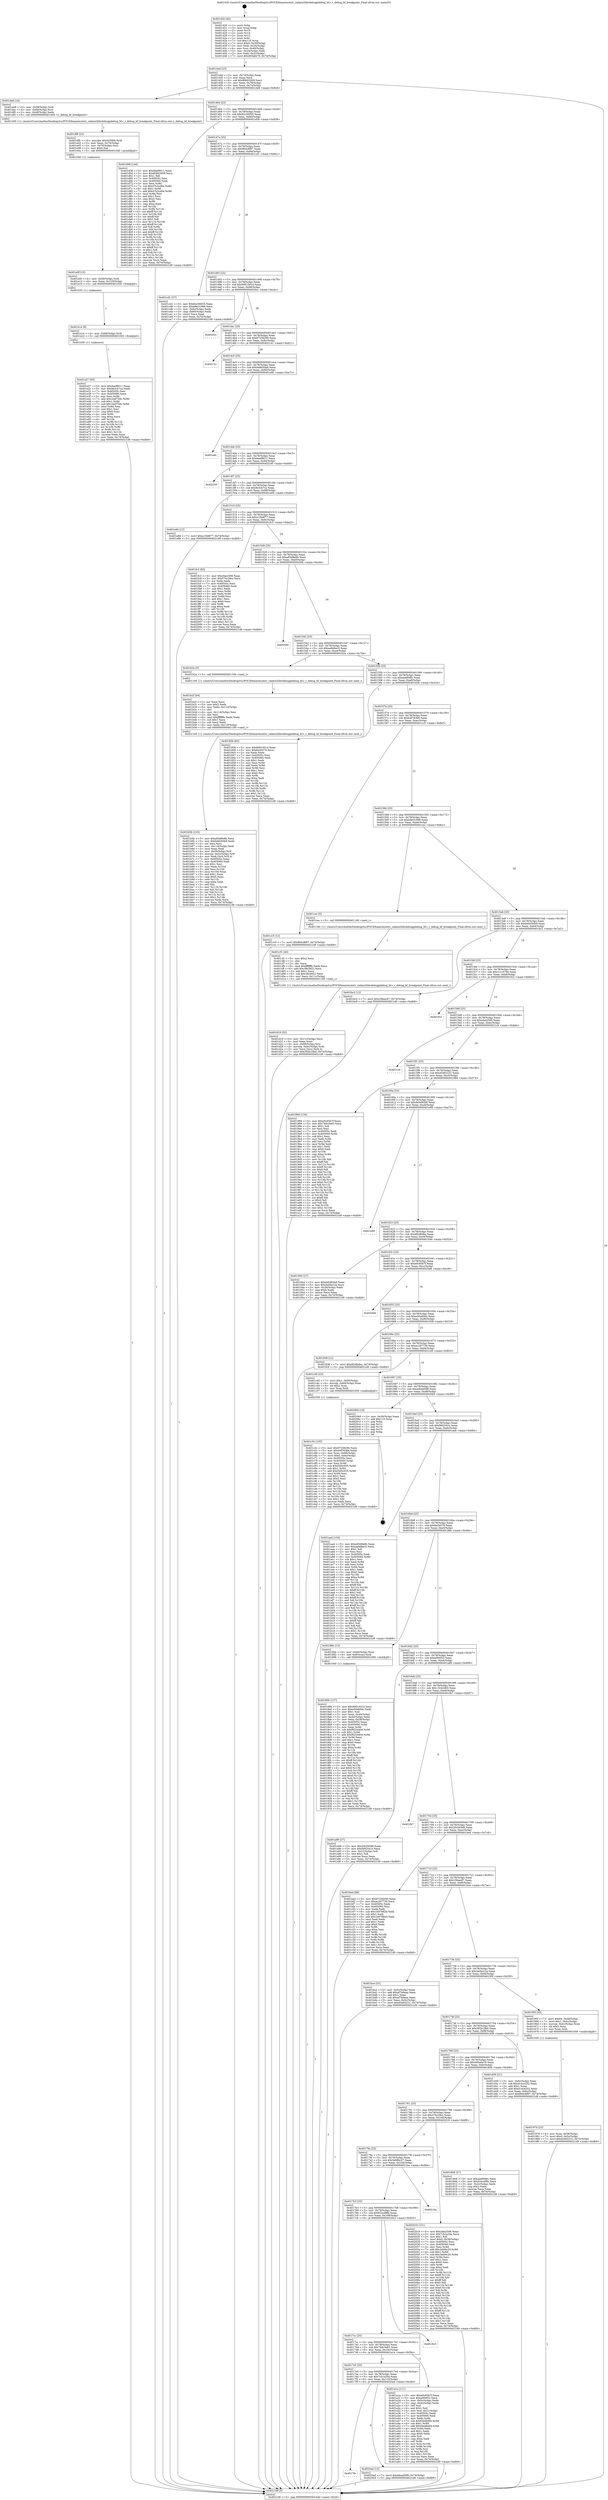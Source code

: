 digraph "0x401420" {
  label = "0x401420 (/mnt/c/Users/mathe/Desktop/tcc/POCII/binaries/extr_radare2librdebugpdebug_bf.c_r_debug_bf_breakpoint_Final-ollvm.out::main(0))"
  labelloc = "t"
  node[shape=record]

  Entry [label="",width=0.3,height=0.3,shape=circle,fillcolor=black,style=filled]
  "0x40144d" [label="{
     0x40144d [23]\l
     | [instrs]\l
     &nbsp;&nbsp;0x40144d \<+3\>: mov -0x74(%rbp),%eax\l
     &nbsp;&nbsp;0x401450 \<+2\>: mov %eax,%ecx\l
     &nbsp;&nbsp;0x401452 \<+6\>: sub $0x80602009,%ecx\l
     &nbsp;&nbsp;0x401458 \<+3\>: mov %eax,-0x78(%rbp)\l
     &nbsp;&nbsp;0x40145b \<+3\>: mov %ecx,-0x7c(%rbp)\l
     &nbsp;&nbsp;0x40145e \<+6\>: je 0000000000401de8 \<main+0x9c8\>\l
  }"]
  "0x401de8" [label="{
     0x401de8 [16]\l
     | [instrs]\l
     &nbsp;&nbsp;0x401de8 \<+4\>: mov -0x58(%rbp),%rdi\l
     &nbsp;&nbsp;0x401dec \<+4\>: mov -0x68(%rbp),%rsi\l
     &nbsp;&nbsp;0x401df0 \<+3\>: mov -0x48(%rbp),%edx\l
     &nbsp;&nbsp;0x401df3 \<+5\>: call 0000000000401400 \<r_debug_bf_breakpoint\>\l
     | [calls]\l
     &nbsp;&nbsp;0x401400 \{1\} (/mnt/c/Users/mathe/Desktop/tcc/POCII/binaries/extr_radare2librdebugpdebug_bf.c_r_debug_bf_breakpoint_Final-ollvm.out::r_debug_bf_breakpoint)\l
  }"]
  "0x401464" [label="{
     0x401464 [22]\l
     | [instrs]\l
     &nbsp;&nbsp;0x401464 \<+5\>: jmp 0000000000401469 \<main+0x49\>\l
     &nbsp;&nbsp;0x401469 \<+3\>: mov -0x78(%rbp),%eax\l
     &nbsp;&nbsp;0x40146c \<+5\>: sub $0x82c56055,%eax\l
     &nbsp;&nbsp;0x401471 \<+3\>: mov %eax,-0x80(%rbp)\l
     &nbsp;&nbsp;0x401474 \<+6\>: je 0000000000401d58 \<main+0x938\>\l
  }"]
  Exit [label="",width=0.3,height=0.3,shape=circle,fillcolor=black,style=filled,peripheries=2]
  "0x401d58" [label="{
     0x401d58 [144]\l
     | [instrs]\l
     &nbsp;&nbsp;0x401d58 \<+5\>: mov $0x9aef9011,%eax\l
     &nbsp;&nbsp;0x401d5d \<+5\>: mov $0x80602009,%ecx\l
     &nbsp;&nbsp;0x401d62 \<+2\>: mov $0x1,%dl\l
     &nbsp;&nbsp;0x401d64 \<+7\>: mov 0x40505c,%esi\l
     &nbsp;&nbsp;0x401d6b \<+7\>: mov 0x405060,%edi\l
     &nbsp;&nbsp;0x401d72 \<+3\>: mov %esi,%r8d\l
     &nbsp;&nbsp;0x401d75 \<+7\>: sub $0x47b3cd0e,%r8d\l
     &nbsp;&nbsp;0x401d7c \<+4\>: sub $0x1,%r8d\l
     &nbsp;&nbsp;0x401d80 \<+7\>: add $0x47b3cd0e,%r8d\l
     &nbsp;&nbsp;0x401d87 \<+4\>: imul %r8d,%esi\l
     &nbsp;&nbsp;0x401d8b \<+3\>: and $0x1,%esi\l
     &nbsp;&nbsp;0x401d8e \<+3\>: cmp $0x0,%esi\l
     &nbsp;&nbsp;0x401d91 \<+4\>: sete %r9b\l
     &nbsp;&nbsp;0x401d95 \<+3\>: cmp $0xa,%edi\l
     &nbsp;&nbsp;0x401d98 \<+4\>: setl %r10b\l
     &nbsp;&nbsp;0x401d9c \<+3\>: mov %r9b,%r11b\l
     &nbsp;&nbsp;0x401d9f \<+4\>: xor $0xff,%r11b\l
     &nbsp;&nbsp;0x401da3 \<+3\>: mov %r10b,%bl\l
     &nbsp;&nbsp;0x401da6 \<+3\>: xor $0xff,%bl\l
     &nbsp;&nbsp;0x401da9 \<+3\>: xor $0x1,%dl\l
     &nbsp;&nbsp;0x401dac \<+3\>: mov %r11b,%r14b\l
     &nbsp;&nbsp;0x401daf \<+4\>: and $0xff,%r14b\l
     &nbsp;&nbsp;0x401db3 \<+3\>: and %dl,%r9b\l
     &nbsp;&nbsp;0x401db6 \<+3\>: mov %bl,%r15b\l
     &nbsp;&nbsp;0x401db9 \<+4\>: and $0xff,%r15b\l
     &nbsp;&nbsp;0x401dbd \<+3\>: and %dl,%r10b\l
     &nbsp;&nbsp;0x401dc0 \<+3\>: or %r9b,%r14b\l
     &nbsp;&nbsp;0x401dc3 \<+3\>: or %r10b,%r15b\l
     &nbsp;&nbsp;0x401dc6 \<+3\>: xor %r15b,%r14b\l
     &nbsp;&nbsp;0x401dc9 \<+3\>: or %bl,%r11b\l
     &nbsp;&nbsp;0x401dcc \<+4\>: xor $0xff,%r11b\l
     &nbsp;&nbsp;0x401dd0 \<+3\>: or $0x1,%dl\l
     &nbsp;&nbsp;0x401dd3 \<+3\>: and %dl,%r11b\l
     &nbsp;&nbsp;0x401dd6 \<+3\>: or %r11b,%r14b\l
     &nbsp;&nbsp;0x401dd9 \<+4\>: test $0x1,%r14b\l
     &nbsp;&nbsp;0x401ddd \<+3\>: cmovne %ecx,%eax\l
     &nbsp;&nbsp;0x401de0 \<+3\>: mov %eax,-0x74(%rbp)\l
     &nbsp;&nbsp;0x401de3 \<+5\>: jmp 00000000004021d9 \<main+0xdb9\>\l
  }"]
  "0x40147a" [label="{
     0x40147a [25]\l
     | [instrs]\l
     &nbsp;&nbsp;0x40147a \<+5\>: jmp 000000000040147f \<main+0x5f\>\l
     &nbsp;&nbsp;0x40147f \<+3\>: mov -0x78(%rbp),%eax\l
     &nbsp;&nbsp;0x401482 \<+5\>: sub $0x864c8f97,%eax\l
     &nbsp;&nbsp;0x401487 \<+6\>: mov %eax,-0x84(%rbp)\l
     &nbsp;&nbsp;0x40148d \<+6\>: je 0000000000401cd1 \<main+0x8b1\>\l
  }"]
  "0x4017fe" [label="{
     0x4017fe\l
  }", style=dashed]
  "0x401cd1" [label="{
     0x401cd1 [27]\l
     | [instrs]\l
     &nbsp;&nbsp;0x401cd1 \<+5\>: mov $0x82c56055,%eax\l
     &nbsp;&nbsp;0x401cd6 \<+5\>: mov $0xb8e31968,%ecx\l
     &nbsp;&nbsp;0x401cdb \<+3\>: mov -0x6c(%rbp),%edx\l
     &nbsp;&nbsp;0x401cde \<+3\>: cmp -0x60(%rbp),%edx\l
     &nbsp;&nbsp;0x401ce1 \<+3\>: cmovl %ecx,%eax\l
     &nbsp;&nbsp;0x401ce4 \<+3\>: mov %eax,-0x74(%rbp)\l
     &nbsp;&nbsp;0x401ce7 \<+5\>: jmp 00000000004021d9 \<main+0xdb9\>\l
  }"]
  "0x401493" [label="{
     0x401493 [25]\l
     | [instrs]\l
     &nbsp;&nbsp;0x401493 \<+5\>: jmp 0000000000401498 \<main+0x78\>\l
     &nbsp;&nbsp;0x401498 \<+3\>: mov -0x78(%rbp),%eax\l
     &nbsp;&nbsp;0x40149b \<+5\>: sub $0x9081501d,%eax\l
     &nbsp;&nbsp;0x4014a0 \<+6\>: mov %eax,-0x88(%rbp)\l
     &nbsp;&nbsp;0x4014a6 \<+6\>: je 00000000004020cc \<main+0xcac\>\l
  }"]
  "0x4020ad" [label="{
     0x4020ad [12]\l
     | [instrs]\l
     &nbsp;&nbsp;0x4020ad \<+7\>: movl $0xedead588,-0x74(%rbp)\l
     &nbsp;&nbsp;0x4020b4 \<+5\>: jmp 00000000004021d9 \<main+0xdb9\>\l
  }"]
  "0x4020cc" [label="{
     0x4020cc\l
  }", style=dashed]
  "0x4014ac" [label="{
     0x4014ac [25]\l
     | [instrs]\l
     &nbsp;&nbsp;0x4014ac \<+5\>: jmp 00000000004014b1 \<main+0x91\>\l
     &nbsp;&nbsp;0x4014b1 \<+3\>: mov -0x78(%rbp),%eax\l
     &nbsp;&nbsp;0x4014b4 \<+5\>: sub $0x97258290,%eax\l
     &nbsp;&nbsp;0x4014b9 \<+6\>: mov %eax,-0x8c(%rbp)\l
     &nbsp;&nbsp;0x4014bf \<+6\>: je 0000000000402141 \<main+0xd21\>\l
  }"]
  "0x401e27" [label="{
     0x401e27 [93]\l
     | [instrs]\l
     &nbsp;&nbsp;0x401e27 \<+5\>: mov $0x9aef9011,%eax\l
     &nbsp;&nbsp;0x401e2c \<+5\>: mov $0x9e3cb7ce,%edx\l
     &nbsp;&nbsp;0x401e31 \<+7\>: mov 0x40505c,%esi\l
     &nbsp;&nbsp;0x401e38 \<+7\>: mov 0x405060,%ecx\l
     &nbsp;&nbsp;0x401e3f \<+3\>: mov %esi,%r8d\l
     &nbsp;&nbsp;0x401e42 \<+7\>: add $0x1baf75dc,%r8d\l
     &nbsp;&nbsp;0x401e49 \<+4\>: sub $0x1,%r8d\l
     &nbsp;&nbsp;0x401e4d \<+7\>: sub $0x1baf75dc,%r8d\l
     &nbsp;&nbsp;0x401e54 \<+4\>: imul %r8d,%esi\l
     &nbsp;&nbsp;0x401e58 \<+3\>: and $0x1,%esi\l
     &nbsp;&nbsp;0x401e5b \<+3\>: cmp $0x0,%esi\l
     &nbsp;&nbsp;0x401e5e \<+4\>: sete %r9b\l
     &nbsp;&nbsp;0x401e62 \<+3\>: cmp $0xa,%ecx\l
     &nbsp;&nbsp;0x401e65 \<+4\>: setl %r10b\l
     &nbsp;&nbsp;0x401e69 \<+3\>: mov %r9b,%r11b\l
     &nbsp;&nbsp;0x401e6c \<+3\>: and %r10b,%r11b\l
     &nbsp;&nbsp;0x401e6f \<+3\>: xor %r10b,%r9b\l
     &nbsp;&nbsp;0x401e72 \<+3\>: or %r9b,%r11b\l
     &nbsp;&nbsp;0x401e75 \<+4\>: test $0x1,%r11b\l
     &nbsp;&nbsp;0x401e79 \<+3\>: cmovne %edx,%eax\l
     &nbsp;&nbsp;0x401e7c \<+3\>: mov %eax,-0x74(%rbp)\l
     &nbsp;&nbsp;0x401e7f \<+5\>: jmp 00000000004021d9 \<main+0xdb9\>\l
  }"]
  "0x402141" [label="{
     0x402141\l
  }", style=dashed]
  "0x4014c5" [label="{
     0x4014c5 [25]\l
     | [instrs]\l
     &nbsp;&nbsp;0x4014c5 \<+5\>: jmp 00000000004014ca \<main+0xaa\>\l
     &nbsp;&nbsp;0x4014ca \<+3\>: mov -0x78(%rbp),%eax\l
     &nbsp;&nbsp;0x4014cd \<+5\>: sub $0x9a8650a8,%eax\l
     &nbsp;&nbsp;0x4014d2 \<+6\>: mov %eax,-0x90(%rbp)\l
     &nbsp;&nbsp;0x4014d8 \<+6\>: je 0000000000401e9c \<main+0xa7c\>\l
  }"]
  "0x401e1e" [label="{
     0x401e1e [9]\l
     | [instrs]\l
     &nbsp;&nbsp;0x401e1e \<+4\>: mov -0x68(%rbp),%rdi\l
     &nbsp;&nbsp;0x401e22 \<+5\>: call 0000000000401030 \<free@plt\>\l
     | [calls]\l
     &nbsp;&nbsp;0x401030 \{1\} (unknown)\l
  }"]
  "0x401e9c" [label="{
     0x401e9c\l
  }", style=dashed]
  "0x4014de" [label="{
     0x4014de [25]\l
     | [instrs]\l
     &nbsp;&nbsp;0x4014de \<+5\>: jmp 00000000004014e3 \<main+0xc3\>\l
     &nbsp;&nbsp;0x4014e3 \<+3\>: mov -0x78(%rbp),%eax\l
     &nbsp;&nbsp;0x4014e6 \<+5\>: sub $0x9aef9011,%eax\l
     &nbsp;&nbsp;0x4014eb \<+6\>: mov %eax,-0x94(%rbp)\l
     &nbsp;&nbsp;0x4014f1 \<+6\>: je 000000000040216f \<main+0xd4f\>\l
  }"]
  "0x401e0f" [label="{
     0x401e0f [15]\l
     | [instrs]\l
     &nbsp;&nbsp;0x401e0f \<+4\>: mov -0x58(%rbp),%rdi\l
     &nbsp;&nbsp;0x401e13 \<+6\>: mov %eax,-0x120(%rbp)\l
     &nbsp;&nbsp;0x401e19 \<+5\>: call 0000000000401030 \<free@plt\>\l
     | [calls]\l
     &nbsp;&nbsp;0x401030 \{1\} (unknown)\l
  }"]
  "0x40216f" [label="{
     0x40216f\l
  }", style=dashed]
  "0x4014f7" [label="{
     0x4014f7 [25]\l
     | [instrs]\l
     &nbsp;&nbsp;0x4014f7 \<+5\>: jmp 00000000004014fc \<main+0xdc\>\l
     &nbsp;&nbsp;0x4014fc \<+3\>: mov -0x78(%rbp),%eax\l
     &nbsp;&nbsp;0x4014ff \<+5\>: sub $0x9e3cb7ce,%eax\l
     &nbsp;&nbsp;0x401504 \<+6\>: mov %eax,-0x98(%rbp)\l
     &nbsp;&nbsp;0x40150a \<+6\>: je 0000000000401e84 \<main+0xa64\>\l
  }"]
  "0x401df8" [label="{
     0x401df8 [23]\l
     | [instrs]\l
     &nbsp;&nbsp;0x401df8 \<+10\>: movabs $0x4030b6,%rdi\l
     &nbsp;&nbsp;0x401e02 \<+3\>: mov %eax,-0x70(%rbp)\l
     &nbsp;&nbsp;0x401e05 \<+3\>: mov -0x70(%rbp),%esi\l
     &nbsp;&nbsp;0x401e08 \<+2\>: mov $0x0,%al\l
     &nbsp;&nbsp;0x401e0a \<+5\>: call 0000000000401040 \<printf@plt\>\l
     | [calls]\l
     &nbsp;&nbsp;0x401040 \{1\} (unknown)\l
  }"]
  "0x401e84" [label="{
     0x401e84 [12]\l
     | [instrs]\l
     &nbsp;&nbsp;0x401e84 \<+7\>: movl $0xa15b6f77,-0x74(%rbp)\l
     &nbsp;&nbsp;0x401e8b \<+5\>: jmp 00000000004021d9 \<main+0xdb9\>\l
  }"]
  "0x401510" [label="{
     0x401510 [25]\l
     | [instrs]\l
     &nbsp;&nbsp;0x401510 \<+5\>: jmp 0000000000401515 \<main+0xf5\>\l
     &nbsp;&nbsp;0x401515 \<+3\>: mov -0x78(%rbp),%eax\l
     &nbsp;&nbsp;0x401518 \<+5\>: sub $0xa15b6f77,%eax\l
     &nbsp;&nbsp;0x40151d \<+6\>: mov %eax,-0x9c(%rbp)\l
     &nbsp;&nbsp;0x401523 \<+6\>: je 0000000000401fc3 \<main+0xba3\>\l
  }"]
  "0x401d19" [label="{
     0x401d19 [32]\l
     | [instrs]\l
     &nbsp;&nbsp;0x401d19 \<+6\>: mov -0x11c(%rbp),%ecx\l
     &nbsp;&nbsp;0x401d1f \<+3\>: imul %eax,%ecx\l
     &nbsp;&nbsp;0x401d22 \<+4\>: mov -0x68(%rbp),%rsi\l
     &nbsp;&nbsp;0x401d26 \<+4\>: movslq -0x6c(%rbp),%rdi\l
     &nbsp;&nbsp;0x401d2a \<+3\>: mov %ecx,(%rsi,%rdi,4)\l
     &nbsp;&nbsp;0x401d2d \<+7\>: movl $0x392b19b0,-0x74(%rbp)\l
     &nbsp;&nbsp;0x401d34 \<+5\>: jmp 00000000004021d9 \<main+0xdb9\>\l
  }"]
  "0x401fc3" [label="{
     0x401fc3 [83]\l
     | [instrs]\l
     &nbsp;&nbsp;0x401fc3 \<+5\>: mov $0xcfae2506,%eax\l
     &nbsp;&nbsp;0x401fc8 \<+5\>: mov $0x576c28cc,%ecx\l
     &nbsp;&nbsp;0x401fcd \<+2\>: xor %edx,%edx\l
     &nbsp;&nbsp;0x401fcf \<+7\>: mov 0x40505c,%esi\l
     &nbsp;&nbsp;0x401fd6 \<+7\>: mov 0x405060,%edi\l
     &nbsp;&nbsp;0x401fdd \<+3\>: sub $0x1,%edx\l
     &nbsp;&nbsp;0x401fe0 \<+3\>: mov %esi,%r8d\l
     &nbsp;&nbsp;0x401fe3 \<+3\>: add %edx,%r8d\l
     &nbsp;&nbsp;0x401fe6 \<+4\>: imul %r8d,%esi\l
     &nbsp;&nbsp;0x401fea \<+3\>: and $0x1,%esi\l
     &nbsp;&nbsp;0x401fed \<+3\>: cmp $0x0,%esi\l
     &nbsp;&nbsp;0x401ff0 \<+4\>: sete %r9b\l
     &nbsp;&nbsp;0x401ff4 \<+3\>: cmp $0xa,%edi\l
     &nbsp;&nbsp;0x401ff7 \<+4\>: setl %r10b\l
     &nbsp;&nbsp;0x401ffb \<+3\>: mov %r9b,%r11b\l
     &nbsp;&nbsp;0x401ffe \<+3\>: and %r10b,%r11b\l
     &nbsp;&nbsp;0x402001 \<+3\>: xor %r10b,%r9b\l
     &nbsp;&nbsp;0x402004 \<+3\>: or %r9b,%r11b\l
     &nbsp;&nbsp;0x402007 \<+4\>: test $0x1,%r11b\l
     &nbsp;&nbsp;0x40200b \<+3\>: cmovne %ecx,%eax\l
     &nbsp;&nbsp;0x40200e \<+3\>: mov %eax,-0x74(%rbp)\l
     &nbsp;&nbsp;0x402011 \<+5\>: jmp 00000000004021d9 \<main+0xdb9\>\l
  }"]
  "0x401529" [label="{
     0x401529 [25]\l
     | [instrs]\l
     &nbsp;&nbsp;0x401529 \<+5\>: jmp 000000000040152e \<main+0x10e\>\l
     &nbsp;&nbsp;0x40152e \<+3\>: mov -0x78(%rbp),%eax\l
     &nbsp;&nbsp;0x401531 \<+5\>: sub $0xa93d9e8b,%eax\l
     &nbsp;&nbsp;0x401536 \<+6\>: mov %eax,-0xa0(%rbp)\l
     &nbsp;&nbsp;0x40153c \<+6\>: je 00000000004020f4 \<main+0xcd4\>\l
  }"]
  "0x401cf1" [label="{
     0x401cf1 [40]\l
     | [instrs]\l
     &nbsp;&nbsp;0x401cf1 \<+5\>: mov $0x2,%ecx\l
     &nbsp;&nbsp;0x401cf6 \<+1\>: cltd\l
     &nbsp;&nbsp;0x401cf7 \<+2\>: idiv %ecx\l
     &nbsp;&nbsp;0x401cf9 \<+6\>: imul $0xfffffffe,%edx,%ecx\l
     &nbsp;&nbsp;0x401cff \<+6\>: add $0x38e3922,%ecx\l
     &nbsp;&nbsp;0x401d05 \<+3\>: add $0x1,%ecx\l
     &nbsp;&nbsp;0x401d08 \<+6\>: sub $0x38e3922,%ecx\l
     &nbsp;&nbsp;0x401d0e \<+6\>: mov %ecx,-0x11c(%rbp)\l
     &nbsp;&nbsp;0x401d14 \<+5\>: call 0000000000401160 \<next_i\>\l
     | [calls]\l
     &nbsp;&nbsp;0x401160 \{1\} (/mnt/c/Users/mathe/Desktop/tcc/POCII/binaries/extr_radare2librdebugpdebug_bf.c_r_debug_bf_breakpoint_Final-ollvm.out::next_i)\l
  }"]
  "0x4020f4" [label="{
     0x4020f4\l
  }", style=dashed]
  "0x401542" [label="{
     0x401542 [25]\l
     | [instrs]\l
     &nbsp;&nbsp;0x401542 \<+5\>: jmp 0000000000401547 \<main+0x127\>\l
     &nbsp;&nbsp;0x401547 \<+3\>: mov -0x78(%rbp),%eax\l
     &nbsp;&nbsp;0x40154a \<+5\>: sub $0xae8d6ec5,%eax\l
     &nbsp;&nbsp;0x40154f \<+6\>: mov %eax,-0xa4(%rbp)\l
     &nbsp;&nbsp;0x401555 \<+6\>: je 0000000000401b2a \<main+0x70a\>\l
  }"]
  "0x401c5c" [label="{
     0x401c5c [105]\l
     | [instrs]\l
     &nbsp;&nbsp;0x401c5c \<+5\>: mov $0x97258290,%ecx\l
     &nbsp;&nbsp;0x401c61 \<+5\>: mov $0xb4f76366,%edx\l
     &nbsp;&nbsp;0x401c66 \<+4\>: mov %rax,-0x68(%rbp)\l
     &nbsp;&nbsp;0x401c6a \<+7\>: movl $0x0,-0x6c(%rbp)\l
     &nbsp;&nbsp;0x401c71 \<+7\>: mov 0x40505c,%esi\l
     &nbsp;&nbsp;0x401c78 \<+8\>: mov 0x405060,%r8d\l
     &nbsp;&nbsp;0x401c80 \<+3\>: mov %esi,%r9d\l
     &nbsp;&nbsp;0x401c83 \<+7\>: sub $0xf3d5c035,%r9d\l
     &nbsp;&nbsp;0x401c8a \<+4\>: sub $0x1,%r9d\l
     &nbsp;&nbsp;0x401c8e \<+7\>: add $0xf3d5c035,%r9d\l
     &nbsp;&nbsp;0x401c95 \<+4\>: imul %r9d,%esi\l
     &nbsp;&nbsp;0x401c99 \<+3\>: and $0x1,%esi\l
     &nbsp;&nbsp;0x401c9c \<+3\>: cmp $0x0,%esi\l
     &nbsp;&nbsp;0x401c9f \<+4\>: sete %r10b\l
     &nbsp;&nbsp;0x401ca3 \<+4\>: cmp $0xa,%r8d\l
     &nbsp;&nbsp;0x401ca7 \<+4\>: setl %r11b\l
     &nbsp;&nbsp;0x401cab \<+3\>: mov %r10b,%bl\l
     &nbsp;&nbsp;0x401cae \<+3\>: and %r11b,%bl\l
     &nbsp;&nbsp;0x401cb1 \<+3\>: xor %r11b,%r10b\l
     &nbsp;&nbsp;0x401cb4 \<+3\>: or %r10b,%bl\l
     &nbsp;&nbsp;0x401cb7 \<+3\>: test $0x1,%bl\l
     &nbsp;&nbsp;0x401cba \<+3\>: cmovne %edx,%ecx\l
     &nbsp;&nbsp;0x401cbd \<+3\>: mov %ecx,-0x74(%rbp)\l
     &nbsp;&nbsp;0x401cc0 \<+5\>: jmp 00000000004021d9 \<main+0xdb9\>\l
  }"]
  "0x401b2a" [label="{
     0x401b2a [5]\l
     | [instrs]\l
     &nbsp;&nbsp;0x401b2a \<+5\>: call 0000000000401160 \<next_i\>\l
     | [calls]\l
     &nbsp;&nbsp;0x401160 \{1\} (/mnt/c/Users/mathe/Desktop/tcc/POCII/binaries/extr_radare2librdebugpdebug_bf.c_r_debug_bf_breakpoint_Final-ollvm.out::next_i)\l
  }"]
  "0x40155b" [label="{
     0x40155b [25]\l
     | [instrs]\l
     &nbsp;&nbsp;0x40155b \<+5\>: jmp 0000000000401560 \<main+0x140\>\l
     &nbsp;&nbsp;0x401560 \<+3\>: mov -0x78(%rbp),%eax\l
     &nbsp;&nbsp;0x401563 \<+5\>: sub $0xaeef0d6c,%eax\l
     &nbsp;&nbsp;0x401568 \<+6\>: mov %eax,-0xa8(%rbp)\l
     &nbsp;&nbsp;0x40156e \<+6\>: je 000000000040183b \<main+0x41b\>\l
  }"]
  "0x401b5b" [label="{
     0x401b5b [103]\l
     | [instrs]\l
     &nbsp;&nbsp;0x401b5b \<+5\>: mov $0xa93d9e8b,%ecx\l
     &nbsp;&nbsp;0x401b60 \<+5\>: mov $0xbdd294b9,%edx\l
     &nbsp;&nbsp;0x401b65 \<+2\>: xor %esi,%esi\l
     &nbsp;&nbsp;0x401b67 \<+6\>: mov -0x118(%rbp),%edi\l
     &nbsp;&nbsp;0x401b6d \<+3\>: imul %eax,%edi\l
     &nbsp;&nbsp;0x401b70 \<+4\>: mov -0x58(%rbp),%r8\l
     &nbsp;&nbsp;0x401b74 \<+4\>: movslq -0x5c(%rbp),%r9\l
     &nbsp;&nbsp;0x401b78 \<+4\>: mov %edi,(%r8,%r9,4)\l
     &nbsp;&nbsp;0x401b7c \<+7\>: mov 0x40505c,%eax\l
     &nbsp;&nbsp;0x401b83 \<+7\>: mov 0x405060,%edi\l
     &nbsp;&nbsp;0x401b8a \<+3\>: sub $0x1,%esi\l
     &nbsp;&nbsp;0x401b8d \<+3\>: mov %eax,%r10d\l
     &nbsp;&nbsp;0x401b90 \<+3\>: add %esi,%r10d\l
     &nbsp;&nbsp;0x401b93 \<+4\>: imul %r10d,%eax\l
     &nbsp;&nbsp;0x401b97 \<+3\>: and $0x1,%eax\l
     &nbsp;&nbsp;0x401b9a \<+3\>: cmp $0x0,%eax\l
     &nbsp;&nbsp;0x401b9d \<+4\>: sete %r11b\l
     &nbsp;&nbsp;0x401ba1 \<+3\>: cmp $0xa,%edi\l
     &nbsp;&nbsp;0x401ba4 \<+3\>: setl %bl\l
     &nbsp;&nbsp;0x401ba7 \<+3\>: mov %r11b,%r14b\l
     &nbsp;&nbsp;0x401baa \<+3\>: and %bl,%r14b\l
     &nbsp;&nbsp;0x401bad \<+3\>: xor %bl,%r11b\l
     &nbsp;&nbsp;0x401bb0 \<+3\>: or %r11b,%r14b\l
     &nbsp;&nbsp;0x401bb3 \<+4\>: test $0x1,%r14b\l
     &nbsp;&nbsp;0x401bb7 \<+3\>: cmovne %edx,%ecx\l
     &nbsp;&nbsp;0x401bba \<+3\>: mov %ecx,-0x74(%rbp)\l
     &nbsp;&nbsp;0x401bbd \<+5\>: jmp 00000000004021d9 \<main+0xdb9\>\l
  }"]
  "0x40183b" [label="{
     0x40183b [83]\l
     | [instrs]\l
     &nbsp;&nbsp;0x40183b \<+5\>: mov $0x9081501d,%eax\l
     &nbsp;&nbsp;0x401840 \<+5\>: mov $0x6a2b579,%ecx\l
     &nbsp;&nbsp;0x401845 \<+2\>: xor %edx,%edx\l
     &nbsp;&nbsp;0x401847 \<+7\>: mov 0x40505c,%esi\l
     &nbsp;&nbsp;0x40184e \<+7\>: mov 0x405060,%edi\l
     &nbsp;&nbsp;0x401855 \<+3\>: sub $0x1,%edx\l
     &nbsp;&nbsp;0x401858 \<+3\>: mov %esi,%r8d\l
     &nbsp;&nbsp;0x40185b \<+3\>: add %edx,%r8d\l
     &nbsp;&nbsp;0x40185e \<+4\>: imul %r8d,%esi\l
     &nbsp;&nbsp;0x401862 \<+3\>: and $0x1,%esi\l
     &nbsp;&nbsp;0x401865 \<+3\>: cmp $0x0,%esi\l
     &nbsp;&nbsp;0x401868 \<+4\>: sete %r9b\l
     &nbsp;&nbsp;0x40186c \<+3\>: cmp $0xa,%edi\l
     &nbsp;&nbsp;0x40186f \<+4\>: setl %r10b\l
     &nbsp;&nbsp;0x401873 \<+3\>: mov %r9b,%r11b\l
     &nbsp;&nbsp;0x401876 \<+3\>: and %r10b,%r11b\l
     &nbsp;&nbsp;0x401879 \<+3\>: xor %r10b,%r9b\l
     &nbsp;&nbsp;0x40187c \<+3\>: or %r9b,%r11b\l
     &nbsp;&nbsp;0x40187f \<+4\>: test $0x1,%r11b\l
     &nbsp;&nbsp;0x401883 \<+3\>: cmovne %ecx,%eax\l
     &nbsp;&nbsp;0x401886 \<+3\>: mov %eax,-0x74(%rbp)\l
     &nbsp;&nbsp;0x401889 \<+5\>: jmp 00000000004021d9 \<main+0xdb9\>\l
  }"]
  "0x401574" [label="{
     0x401574 [25]\l
     | [instrs]\l
     &nbsp;&nbsp;0x401574 \<+5\>: jmp 0000000000401579 \<main+0x159\>\l
     &nbsp;&nbsp;0x401579 \<+3\>: mov -0x78(%rbp),%eax\l
     &nbsp;&nbsp;0x40157c \<+5\>: sub $0xb4f76366,%eax\l
     &nbsp;&nbsp;0x401581 \<+6\>: mov %eax,-0xac(%rbp)\l
     &nbsp;&nbsp;0x401587 \<+6\>: je 0000000000401cc5 \<main+0x8a5\>\l
  }"]
  "0x401b2f" [label="{
     0x401b2f [44]\l
     | [instrs]\l
     &nbsp;&nbsp;0x401b2f \<+2\>: xor %ecx,%ecx\l
     &nbsp;&nbsp;0x401b31 \<+5\>: mov $0x2,%edx\l
     &nbsp;&nbsp;0x401b36 \<+6\>: mov %edx,-0x114(%rbp)\l
     &nbsp;&nbsp;0x401b3c \<+1\>: cltd\l
     &nbsp;&nbsp;0x401b3d \<+6\>: mov -0x114(%rbp),%esi\l
     &nbsp;&nbsp;0x401b43 \<+2\>: idiv %esi\l
     &nbsp;&nbsp;0x401b45 \<+6\>: imul $0xfffffffe,%edx,%edx\l
     &nbsp;&nbsp;0x401b4b \<+3\>: sub $0x1,%ecx\l
     &nbsp;&nbsp;0x401b4e \<+2\>: sub %ecx,%edx\l
     &nbsp;&nbsp;0x401b50 \<+6\>: mov %edx,-0x118(%rbp)\l
     &nbsp;&nbsp;0x401b56 \<+5\>: call 0000000000401160 \<next_i\>\l
     | [calls]\l
     &nbsp;&nbsp;0x401160 \{1\} (/mnt/c/Users/mathe/Desktop/tcc/POCII/binaries/extr_radare2librdebugpdebug_bf.c_r_debug_bf_breakpoint_Final-ollvm.out::next_i)\l
  }"]
  "0x401cc5" [label="{
     0x401cc5 [12]\l
     | [instrs]\l
     &nbsp;&nbsp;0x401cc5 \<+7\>: movl $0x864c8f97,-0x74(%rbp)\l
     &nbsp;&nbsp;0x401ccc \<+5\>: jmp 00000000004021d9 \<main+0xdb9\>\l
  }"]
  "0x40158d" [label="{
     0x40158d [25]\l
     | [instrs]\l
     &nbsp;&nbsp;0x40158d \<+5\>: jmp 0000000000401592 \<main+0x172\>\l
     &nbsp;&nbsp;0x401592 \<+3\>: mov -0x78(%rbp),%eax\l
     &nbsp;&nbsp;0x401595 \<+5\>: sub $0xb8e31968,%eax\l
     &nbsp;&nbsp;0x40159a \<+6\>: mov %eax,-0xb0(%rbp)\l
     &nbsp;&nbsp;0x4015a0 \<+6\>: je 0000000000401cec \<main+0x8cc\>\l
  }"]
  "0x4017e5" [label="{
     0x4017e5 [25]\l
     | [instrs]\l
     &nbsp;&nbsp;0x4017e5 \<+5\>: jmp 00000000004017ea \<main+0x3ca\>\l
     &nbsp;&nbsp;0x4017ea \<+3\>: mov -0x78(%rbp),%eax\l
     &nbsp;&nbsp;0x4017ed \<+5\>: sub $0x7cb1a20a,%eax\l
     &nbsp;&nbsp;0x4017f2 \<+6\>: mov %eax,-0x110(%rbp)\l
     &nbsp;&nbsp;0x4017f8 \<+6\>: je 00000000004020ad \<main+0xc8d\>\l
  }"]
  "0x401cec" [label="{
     0x401cec [5]\l
     | [instrs]\l
     &nbsp;&nbsp;0x401cec \<+5\>: call 0000000000401160 \<next_i\>\l
     | [calls]\l
     &nbsp;&nbsp;0x401160 \{1\} (/mnt/c/Users/mathe/Desktop/tcc/POCII/binaries/extr_radare2librdebugpdebug_bf.c_r_debug_bf_breakpoint_Final-ollvm.out::next_i)\l
  }"]
  "0x4015a6" [label="{
     0x4015a6 [25]\l
     | [instrs]\l
     &nbsp;&nbsp;0x4015a6 \<+5\>: jmp 00000000004015ab \<main+0x18b\>\l
     &nbsp;&nbsp;0x4015ab \<+3\>: mov -0x78(%rbp),%eax\l
     &nbsp;&nbsp;0x4015ae \<+5\>: sub $0xbdd294b9,%eax\l
     &nbsp;&nbsp;0x4015b3 \<+6\>: mov %eax,-0xb4(%rbp)\l
     &nbsp;&nbsp;0x4015b9 \<+6\>: je 0000000000401bc2 \<main+0x7a2\>\l
  }"]
  "0x401a1a" [label="{
     0x401a1a [111]\l
     | [instrs]\l
     &nbsp;&nbsp;0x401a1a \<+5\>: mov $0xe0c85b7f,%eax\l
     &nbsp;&nbsp;0x401a1f \<+5\>: mov $0xe094f32,%ecx\l
     &nbsp;&nbsp;0x401a24 \<+3\>: mov -0x5c(%rbp),%edx\l
     &nbsp;&nbsp;0x401a27 \<+3\>: cmp -0x4c(%rbp),%edx\l
     &nbsp;&nbsp;0x401a2a \<+4\>: setl %sil\l
     &nbsp;&nbsp;0x401a2e \<+4\>: and $0x1,%sil\l
     &nbsp;&nbsp;0x401a32 \<+4\>: mov %sil,-0x21(%rbp)\l
     &nbsp;&nbsp;0x401a36 \<+7\>: mov 0x40505c,%edx\l
     &nbsp;&nbsp;0x401a3d \<+7\>: mov 0x405060,%edi\l
     &nbsp;&nbsp;0x401a44 \<+3\>: mov %edx,%r8d\l
     &nbsp;&nbsp;0x401a47 \<+7\>: sub $0x64edbdf4,%r8d\l
     &nbsp;&nbsp;0x401a4e \<+4\>: sub $0x1,%r8d\l
     &nbsp;&nbsp;0x401a52 \<+7\>: add $0x64edbdf4,%r8d\l
     &nbsp;&nbsp;0x401a59 \<+4\>: imul %r8d,%edx\l
     &nbsp;&nbsp;0x401a5d \<+3\>: and $0x1,%edx\l
     &nbsp;&nbsp;0x401a60 \<+3\>: cmp $0x0,%edx\l
     &nbsp;&nbsp;0x401a63 \<+4\>: sete %sil\l
     &nbsp;&nbsp;0x401a67 \<+3\>: cmp $0xa,%edi\l
     &nbsp;&nbsp;0x401a6a \<+4\>: setl %r9b\l
     &nbsp;&nbsp;0x401a6e \<+3\>: mov %sil,%r10b\l
     &nbsp;&nbsp;0x401a71 \<+3\>: and %r9b,%r10b\l
     &nbsp;&nbsp;0x401a74 \<+3\>: xor %r9b,%sil\l
     &nbsp;&nbsp;0x401a77 \<+3\>: or %sil,%r10b\l
     &nbsp;&nbsp;0x401a7a \<+4\>: test $0x1,%r10b\l
     &nbsp;&nbsp;0x401a7e \<+3\>: cmovne %ecx,%eax\l
     &nbsp;&nbsp;0x401a81 \<+3\>: mov %eax,-0x74(%rbp)\l
     &nbsp;&nbsp;0x401a84 \<+5\>: jmp 00000000004021d9 \<main+0xdb9\>\l
  }"]
  "0x401bc2" [label="{
     0x401bc2 [12]\l
     | [instrs]\l
     &nbsp;&nbsp;0x401bc2 \<+7\>: movl $0x25feac87,-0x74(%rbp)\l
     &nbsp;&nbsp;0x401bc9 \<+5\>: jmp 00000000004021d9 \<main+0xdb9\>\l
  }"]
  "0x4015bf" [label="{
     0x4015bf [25]\l
     | [instrs]\l
     &nbsp;&nbsp;0x4015bf \<+5\>: jmp 00000000004015c4 \<main+0x1a4\>\l
     &nbsp;&nbsp;0x4015c4 \<+3\>: mov -0x78(%rbp),%eax\l
     &nbsp;&nbsp;0x4015c7 \<+5\>: sub $0xc11c5794,%eax\l
     &nbsp;&nbsp;0x4015cc \<+6\>: mov %eax,-0xb8(%rbp)\l
     &nbsp;&nbsp;0x4015d2 \<+6\>: je 0000000000401f22 \<main+0xb02\>\l
  }"]
  "0x4017cc" [label="{
     0x4017cc [25]\l
     | [instrs]\l
     &nbsp;&nbsp;0x4017cc \<+5\>: jmp 00000000004017d1 \<main+0x3b1\>\l
     &nbsp;&nbsp;0x4017d1 \<+3\>: mov -0x78(%rbp),%eax\l
     &nbsp;&nbsp;0x4017d4 \<+5\>: sub $0x78dc3a63,%eax\l
     &nbsp;&nbsp;0x4017d9 \<+6\>: mov %eax,-0x10c(%rbp)\l
     &nbsp;&nbsp;0x4017df \<+6\>: je 0000000000401a1a \<main+0x5fa\>\l
  }"]
  "0x401f22" [label="{
     0x401f22\l
  }", style=dashed]
  "0x4015d8" [label="{
     0x4015d8 [25]\l
     | [instrs]\l
     &nbsp;&nbsp;0x4015d8 \<+5\>: jmp 00000000004015dd \<main+0x1bd\>\l
     &nbsp;&nbsp;0x4015dd \<+3\>: mov -0x78(%rbp),%eax\l
     &nbsp;&nbsp;0x4015e0 \<+5\>: sub $0xcfae2506,%eax\l
     &nbsp;&nbsp;0x4015e5 \<+6\>: mov %eax,-0xbc(%rbp)\l
     &nbsp;&nbsp;0x4015eb \<+6\>: je 00000000004021cb \<main+0xdab\>\l
  }"]
  "0x401823" [label="{
     0x401823\l
  }", style=dashed]
  "0x4021cb" [label="{
     0x4021cb\l
  }", style=dashed]
  "0x4015f1" [label="{
     0x4015f1 [25]\l
     | [instrs]\l
     &nbsp;&nbsp;0x4015f1 \<+5\>: jmp 00000000004015f6 \<main+0x1d6\>\l
     &nbsp;&nbsp;0x4015f6 \<+3\>: mov -0x78(%rbp),%eax\l
     &nbsp;&nbsp;0x4015f9 \<+5\>: sub $0xd3d02231,%eax\l
     &nbsp;&nbsp;0x4015fe \<+6\>: mov %eax,-0xc0(%rbp)\l
     &nbsp;&nbsp;0x401604 \<+6\>: je 0000000000401994 \<main+0x574\>\l
  }"]
  "0x4017b3" [label="{
     0x4017b3 [25]\l
     | [instrs]\l
     &nbsp;&nbsp;0x4017b3 \<+5\>: jmp 00000000004017b8 \<main+0x398\>\l
     &nbsp;&nbsp;0x4017b8 \<+3\>: mov -0x78(%rbp),%eax\l
     &nbsp;&nbsp;0x4017bb \<+5\>: sub $0x62ecdf8b,%eax\l
     &nbsp;&nbsp;0x4017c0 \<+6\>: mov %eax,-0x108(%rbp)\l
     &nbsp;&nbsp;0x4017c6 \<+6\>: je 0000000000401823 \<main+0x403\>\l
  }"]
  "0x401994" [label="{
     0x401994 [134]\l
     | [instrs]\l
     &nbsp;&nbsp;0x401994 \<+5\>: mov $0xe0c85b7f,%eax\l
     &nbsp;&nbsp;0x401999 \<+5\>: mov $0x78dc3a63,%ecx\l
     &nbsp;&nbsp;0x40199e \<+2\>: mov $0x1,%dl\l
     &nbsp;&nbsp;0x4019a0 \<+2\>: xor %esi,%esi\l
     &nbsp;&nbsp;0x4019a2 \<+7\>: mov 0x40505c,%edi\l
     &nbsp;&nbsp;0x4019a9 \<+8\>: mov 0x405060,%r8d\l
     &nbsp;&nbsp;0x4019b1 \<+3\>: sub $0x1,%esi\l
     &nbsp;&nbsp;0x4019b4 \<+3\>: mov %edi,%r9d\l
     &nbsp;&nbsp;0x4019b7 \<+3\>: add %esi,%r9d\l
     &nbsp;&nbsp;0x4019ba \<+4\>: imul %r9d,%edi\l
     &nbsp;&nbsp;0x4019be \<+3\>: and $0x1,%edi\l
     &nbsp;&nbsp;0x4019c1 \<+3\>: cmp $0x0,%edi\l
     &nbsp;&nbsp;0x4019c4 \<+4\>: sete %r10b\l
     &nbsp;&nbsp;0x4019c8 \<+4\>: cmp $0xa,%r8d\l
     &nbsp;&nbsp;0x4019cc \<+4\>: setl %r11b\l
     &nbsp;&nbsp;0x4019d0 \<+3\>: mov %r10b,%bl\l
     &nbsp;&nbsp;0x4019d3 \<+3\>: xor $0xff,%bl\l
     &nbsp;&nbsp;0x4019d6 \<+3\>: mov %r11b,%r14b\l
     &nbsp;&nbsp;0x4019d9 \<+4\>: xor $0xff,%r14b\l
     &nbsp;&nbsp;0x4019dd \<+3\>: xor $0x0,%dl\l
     &nbsp;&nbsp;0x4019e0 \<+3\>: mov %bl,%r15b\l
     &nbsp;&nbsp;0x4019e3 \<+4\>: and $0x0,%r15b\l
     &nbsp;&nbsp;0x4019e7 \<+3\>: and %dl,%r10b\l
     &nbsp;&nbsp;0x4019ea \<+3\>: mov %r14b,%r12b\l
     &nbsp;&nbsp;0x4019ed \<+4\>: and $0x0,%r12b\l
     &nbsp;&nbsp;0x4019f1 \<+3\>: and %dl,%r11b\l
     &nbsp;&nbsp;0x4019f4 \<+3\>: or %r10b,%r15b\l
     &nbsp;&nbsp;0x4019f7 \<+3\>: or %r11b,%r12b\l
     &nbsp;&nbsp;0x4019fa \<+3\>: xor %r12b,%r15b\l
     &nbsp;&nbsp;0x4019fd \<+3\>: or %r14b,%bl\l
     &nbsp;&nbsp;0x401a00 \<+3\>: xor $0xff,%bl\l
     &nbsp;&nbsp;0x401a03 \<+3\>: or $0x0,%dl\l
     &nbsp;&nbsp;0x401a06 \<+2\>: and %dl,%bl\l
     &nbsp;&nbsp;0x401a08 \<+3\>: or %bl,%r15b\l
     &nbsp;&nbsp;0x401a0b \<+4\>: test $0x1,%r15b\l
     &nbsp;&nbsp;0x401a0f \<+3\>: cmovne %ecx,%eax\l
     &nbsp;&nbsp;0x401a12 \<+3\>: mov %eax,-0x74(%rbp)\l
     &nbsp;&nbsp;0x401a15 \<+5\>: jmp 00000000004021d9 \<main+0xdb9\>\l
  }"]
  "0x40160a" [label="{
     0x40160a [25]\l
     | [instrs]\l
     &nbsp;&nbsp;0x40160a \<+5\>: jmp 000000000040160f \<main+0x1ef\>\l
     &nbsp;&nbsp;0x40160f \<+3\>: mov -0x78(%rbp),%eax\l
     &nbsp;&nbsp;0x401612 \<+5\>: sub $0xde5d92b6,%eax\l
     &nbsp;&nbsp;0x401617 \<+6\>: mov %eax,-0xc4(%rbp)\l
     &nbsp;&nbsp;0x40161d \<+6\>: je 0000000000401e90 \<main+0xa70\>\l
  }"]
  "0x4021ba" [label="{
     0x4021ba\l
  }", style=dashed]
  "0x401e90" [label="{
     0x401e90\l
  }", style=dashed]
  "0x401623" [label="{
     0x401623 [25]\l
     | [instrs]\l
     &nbsp;&nbsp;0x401623 \<+5\>: jmp 0000000000401628 \<main+0x208\>\l
     &nbsp;&nbsp;0x401628 \<+3\>: mov -0x78(%rbp),%eax\l
     &nbsp;&nbsp;0x40162b \<+5\>: sub $0xdf2d6dba,%eax\l
     &nbsp;&nbsp;0x401630 \<+6\>: mov %eax,-0xc8(%rbp)\l
     &nbsp;&nbsp;0x401636 \<+6\>: je 0000000000401944 \<main+0x524\>\l
  }"]
  "0x40179a" [label="{
     0x40179a [25]\l
     | [instrs]\l
     &nbsp;&nbsp;0x40179a \<+5\>: jmp 000000000040179f \<main+0x37f\>\l
     &nbsp;&nbsp;0x40179f \<+3\>: mov -0x78(%rbp),%eax\l
     &nbsp;&nbsp;0x4017a2 \<+5\>: sub $0x5e98bc27,%eax\l
     &nbsp;&nbsp;0x4017a7 \<+6\>: mov %eax,-0x104(%rbp)\l
     &nbsp;&nbsp;0x4017ad \<+6\>: je 00000000004021ba \<main+0xd9a\>\l
  }"]
  "0x401944" [label="{
     0x401944 [27]\l
     | [instrs]\l
     &nbsp;&nbsp;0x401944 \<+5\>: mov $0xde5d92b6,%eax\l
     &nbsp;&nbsp;0x401949 \<+5\>: mov $0x2ed4a12a,%ecx\l
     &nbsp;&nbsp;0x40194e \<+3\>: mov -0x28(%rbp),%edx\l
     &nbsp;&nbsp;0x401951 \<+3\>: cmp $0x0,%edx\l
     &nbsp;&nbsp;0x401954 \<+3\>: cmove %ecx,%eax\l
     &nbsp;&nbsp;0x401957 \<+3\>: mov %eax,-0x74(%rbp)\l
     &nbsp;&nbsp;0x40195a \<+5\>: jmp 00000000004021d9 \<main+0xdb9\>\l
  }"]
  "0x40163c" [label="{
     0x40163c [25]\l
     | [instrs]\l
     &nbsp;&nbsp;0x40163c \<+5\>: jmp 0000000000401641 \<main+0x221\>\l
     &nbsp;&nbsp;0x401641 \<+3\>: mov -0x78(%rbp),%eax\l
     &nbsp;&nbsp;0x401644 \<+5\>: sub $0xe0c85b7f,%eax\l
     &nbsp;&nbsp;0x401649 \<+6\>: mov %eax,-0xcc(%rbp)\l
     &nbsp;&nbsp;0x40164f \<+6\>: je 00000000004020e8 \<main+0xcc8\>\l
  }"]
  "0x402016" [label="{
     0x402016 [151]\l
     | [instrs]\l
     &nbsp;&nbsp;0x402016 \<+5\>: mov $0xcfae2506,%eax\l
     &nbsp;&nbsp;0x40201b \<+5\>: mov $0x7cb1a20a,%ecx\l
     &nbsp;&nbsp;0x402020 \<+2\>: mov $0x1,%dl\l
     &nbsp;&nbsp;0x402022 \<+7\>: movl $0x0,-0x30(%rbp)\l
     &nbsp;&nbsp;0x402029 \<+7\>: mov 0x40505c,%esi\l
     &nbsp;&nbsp;0x402030 \<+7\>: mov 0x405060,%edi\l
     &nbsp;&nbsp;0x402037 \<+3\>: mov %esi,%r8d\l
     &nbsp;&nbsp;0x40203a \<+7\>: add $0x3ebf4c20,%r8d\l
     &nbsp;&nbsp;0x402041 \<+4\>: sub $0x1,%r8d\l
     &nbsp;&nbsp;0x402045 \<+7\>: sub $0x3ebf4c20,%r8d\l
     &nbsp;&nbsp;0x40204c \<+4\>: imul %r8d,%esi\l
     &nbsp;&nbsp;0x402050 \<+3\>: and $0x1,%esi\l
     &nbsp;&nbsp;0x402053 \<+3\>: cmp $0x0,%esi\l
     &nbsp;&nbsp;0x402056 \<+4\>: sete %r9b\l
     &nbsp;&nbsp;0x40205a \<+3\>: cmp $0xa,%edi\l
     &nbsp;&nbsp;0x40205d \<+4\>: setl %r10b\l
     &nbsp;&nbsp;0x402061 \<+3\>: mov %r9b,%r11b\l
     &nbsp;&nbsp;0x402064 \<+4\>: xor $0xff,%r11b\l
     &nbsp;&nbsp;0x402068 \<+3\>: mov %r10b,%bl\l
     &nbsp;&nbsp;0x40206b \<+3\>: xor $0xff,%bl\l
     &nbsp;&nbsp;0x40206e \<+3\>: xor $0x0,%dl\l
     &nbsp;&nbsp;0x402071 \<+3\>: mov %r11b,%r14b\l
     &nbsp;&nbsp;0x402074 \<+4\>: and $0x0,%r14b\l
     &nbsp;&nbsp;0x402078 \<+3\>: and %dl,%r9b\l
     &nbsp;&nbsp;0x40207b \<+3\>: mov %bl,%r15b\l
     &nbsp;&nbsp;0x40207e \<+4\>: and $0x0,%r15b\l
     &nbsp;&nbsp;0x402082 \<+3\>: and %dl,%r10b\l
     &nbsp;&nbsp;0x402085 \<+3\>: or %r9b,%r14b\l
     &nbsp;&nbsp;0x402088 \<+3\>: or %r10b,%r15b\l
     &nbsp;&nbsp;0x40208b \<+3\>: xor %r15b,%r14b\l
     &nbsp;&nbsp;0x40208e \<+3\>: or %bl,%r11b\l
     &nbsp;&nbsp;0x402091 \<+4\>: xor $0xff,%r11b\l
     &nbsp;&nbsp;0x402095 \<+3\>: or $0x0,%dl\l
     &nbsp;&nbsp;0x402098 \<+3\>: and %dl,%r11b\l
     &nbsp;&nbsp;0x40209b \<+3\>: or %r11b,%r14b\l
     &nbsp;&nbsp;0x40209e \<+4\>: test $0x1,%r14b\l
     &nbsp;&nbsp;0x4020a2 \<+3\>: cmovne %ecx,%eax\l
     &nbsp;&nbsp;0x4020a5 \<+3\>: mov %eax,-0x74(%rbp)\l
     &nbsp;&nbsp;0x4020a8 \<+5\>: jmp 00000000004021d9 \<main+0xdb9\>\l
  }"]
  "0x4020e8" [label="{
     0x4020e8\l
  }", style=dashed]
  "0x401655" [label="{
     0x401655 [25]\l
     | [instrs]\l
     &nbsp;&nbsp;0x401655 \<+5\>: jmp 000000000040165a \<main+0x23a\>\l
     &nbsp;&nbsp;0x40165a \<+3\>: mov -0x78(%rbp),%eax\l
     &nbsp;&nbsp;0x40165d \<+5\>: sub $0xe50a60dc,%eax\l
     &nbsp;&nbsp;0x401662 \<+6\>: mov %eax,-0xd0(%rbp)\l
     &nbsp;&nbsp;0x401668 \<+6\>: je 0000000000401938 \<main+0x518\>\l
  }"]
  "0x40197d" [label="{
     0x40197d [23]\l
     | [instrs]\l
     &nbsp;&nbsp;0x40197d \<+4\>: mov %rax,-0x58(%rbp)\l
     &nbsp;&nbsp;0x401981 \<+7\>: movl $0x0,-0x5c(%rbp)\l
     &nbsp;&nbsp;0x401988 \<+7\>: movl $0xd3d02231,-0x74(%rbp)\l
     &nbsp;&nbsp;0x40198f \<+5\>: jmp 00000000004021d9 \<main+0xdb9\>\l
  }"]
  "0x401938" [label="{
     0x401938 [12]\l
     | [instrs]\l
     &nbsp;&nbsp;0x401938 \<+7\>: movl $0xdf2d6dba,-0x74(%rbp)\l
     &nbsp;&nbsp;0x40193f \<+5\>: jmp 00000000004021d9 \<main+0xdb9\>\l
  }"]
  "0x40166e" [label="{
     0x40166e [25]\l
     | [instrs]\l
     &nbsp;&nbsp;0x40166e \<+5\>: jmp 0000000000401673 \<main+0x253\>\l
     &nbsp;&nbsp;0x401673 \<+3\>: mov -0x78(%rbp),%eax\l
     &nbsp;&nbsp;0x401676 \<+5\>: sub $0xec267739,%eax\l
     &nbsp;&nbsp;0x40167b \<+6\>: mov %eax,-0xd4(%rbp)\l
     &nbsp;&nbsp;0x401681 \<+6\>: je 0000000000401c45 \<main+0x825\>\l
  }"]
  "0x40189b" [label="{
     0x40189b [157]\l
     | [instrs]\l
     &nbsp;&nbsp;0x40189b \<+5\>: mov $0x9081501d,%ecx\l
     &nbsp;&nbsp;0x4018a0 \<+5\>: mov $0xe50a60dc,%edx\l
     &nbsp;&nbsp;0x4018a5 \<+3\>: mov $0x1,%sil\l
     &nbsp;&nbsp;0x4018a8 \<+3\>: mov %eax,-0x44(%rbp)\l
     &nbsp;&nbsp;0x4018ab \<+3\>: mov -0x44(%rbp),%eax\l
     &nbsp;&nbsp;0x4018ae \<+3\>: mov %eax,-0x28(%rbp)\l
     &nbsp;&nbsp;0x4018b1 \<+7\>: mov 0x40505c,%eax\l
     &nbsp;&nbsp;0x4018b8 \<+8\>: mov 0x405060,%r8d\l
     &nbsp;&nbsp;0x4018c0 \<+3\>: mov %eax,%r9d\l
     &nbsp;&nbsp;0x4018c3 \<+7\>: sub $0xf922440d,%r9d\l
     &nbsp;&nbsp;0x4018ca \<+4\>: sub $0x1,%r9d\l
     &nbsp;&nbsp;0x4018ce \<+7\>: add $0xf922440d,%r9d\l
     &nbsp;&nbsp;0x4018d5 \<+4\>: imul %r9d,%eax\l
     &nbsp;&nbsp;0x4018d9 \<+3\>: and $0x1,%eax\l
     &nbsp;&nbsp;0x4018dc \<+3\>: cmp $0x0,%eax\l
     &nbsp;&nbsp;0x4018df \<+4\>: sete %r10b\l
     &nbsp;&nbsp;0x4018e3 \<+4\>: cmp $0xa,%r8d\l
     &nbsp;&nbsp;0x4018e7 \<+4\>: setl %r11b\l
     &nbsp;&nbsp;0x4018eb \<+3\>: mov %r10b,%bl\l
     &nbsp;&nbsp;0x4018ee \<+3\>: xor $0xff,%bl\l
     &nbsp;&nbsp;0x4018f1 \<+3\>: mov %r11b,%r14b\l
     &nbsp;&nbsp;0x4018f4 \<+4\>: xor $0xff,%r14b\l
     &nbsp;&nbsp;0x4018f8 \<+4\>: xor $0x0,%sil\l
     &nbsp;&nbsp;0x4018fc \<+3\>: mov %bl,%r15b\l
     &nbsp;&nbsp;0x4018ff \<+4\>: and $0x0,%r15b\l
     &nbsp;&nbsp;0x401903 \<+3\>: and %sil,%r10b\l
     &nbsp;&nbsp;0x401906 \<+3\>: mov %r14b,%r12b\l
     &nbsp;&nbsp;0x401909 \<+4\>: and $0x0,%r12b\l
     &nbsp;&nbsp;0x40190d \<+3\>: and %sil,%r11b\l
     &nbsp;&nbsp;0x401910 \<+3\>: or %r10b,%r15b\l
     &nbsp;&nbsp;0x401913 \<+3\>: or %r11b,%r12b\l
     &nbsp;&nbsp;0x401916 \<+3\>: xor %r12b,%r15b\l
     &nbsp;&nbsp;0x401919 \<+3\>: or %r14b,%bl\l
     &nbsp;&nbsp;0x40191c \<+3\>: xor $0xff,%bl\l
     &nbsp;&nbsp;0x40191f \<+4\>: or $0x0,%sil\l
     &nbsp;&nbsp;0x401923 \<+3\>: and %sil,%bl\l
     &nbsp;&nbsp;0x401926 \<+3\>: or %bl,%r15b\l
     &nbsp;&nbsp;0x401929 \<+4\>: test $0x1,%r15b\l
     &nbsp;&nbsp;0x40192d \<+3\>: cmovne %edx,%ecx\l
     &nbsp;&nbsp;0x401930 \<+3\>: mov %ecx,-0x74(%rbp)\l
     &nbsp;&nbsp;0x401933 \<+5\>: jmp 00000000004021d9 \<main+0xdb9\>\l
  }"]
  "0x401c45" [label="{
     0x401c45 [23]\l
     | [instrs]\l
     &nbsp;&nbsp;0x401c45 \<+7\>: movl $0x1,-0x60(%rbp)\l
     &nbsp;&nbsp;0x401c4c \<+4\>: movslq -0x60(%rbp),%rax\l
     &nbsp;&nbsp;0x401c50 \<+4\>: shl $0x2,%rax\l
     &nbsp;&nbsp;0x401c54 \<+3\>: mov %rax,%rdi\l
     &nbsp;&nbsp;0x401c57 \<+5\>: call 0000000000401050 \<malloc@plt\>\l
     | [calls]\l
     &nbsp;&nbsp;0x401050 \{1\} (unknown)\l
  }"]
  "0x401687" [label="{
     0x401687 [25]\l
     | [instrs]\l
     &nbsp;&nbsp;0x401687 \<+5\>: jmp 000000000040168c \<main+0x26c\>\l
     &nbsp;&nbsp;0x40168c \<+3\>: mov -0x78(%rbp),%eax\l
     &nbsp;&nbsp;0x40168f \<+5\>: sub $0xedead588,%eax\l
     &nbsp;&nbsp;0x401694 \<+6\>: mov %eax,-0xd8(%rbp)\l
     &nbsp;&nbsp;0x40169a \<+6\>: je 00000000004020b9 \<main+0xc99\>\l
  }"]
  "0x401420" [label="{
     0x401420 [45]\l
     | [instrs]\l
     &nbsp;&nbsp;0x401420 \<+1\>: push %rbp\l
     &nbsp;&nbsp;0x401421 \<+3\>: mov %rsp,%rbp\l
     &nbsp;&nbsp;0x401424 \<+2\>: push %r15\l
     &nbsp;&nbsp;0x401426 \<+2\>: push %r14\l
     &nbsp;&nbsp;0x401428 \<+2\>: push %r12\l
     &nbsp;&nbsp;0x40142a \<+1\>: push %rbx\l
     &nbsp;&nbsp;0x40142b \<+7\>: sub $0x110,%rsp\l
     &nbsp;&nbsp;0x401432 \<+7\>: movl $0x0,-0x30(%rbp)\l
     &nbsp;&nbsp;0x401439 \<+3\>: mov %edi,-0x34(%rbp)\l
     &nbsp;&nbsp;0x40143c \<+4\>: mov %rsi,-0x40(%rbp)\l
     &nbsp;&nbsp;0x401440 \<+3\>: mov -0x34(%rbp),%edi\l
     &nbsp;&nbsp;0x401443 \<+3\>: mov %edi,-0x2c(%rbp)\l
     &nbsp;&nbsp;0x401446 \<+7\>: movl $0x495a6e76,-0x74(%rbp)\l
  }"]
  "0x4020b9" [label="{
     0x4020b9 [19]\l
     | [instrs]\l
     &nbsp;&nbsp;0x4020b9 \<+3\>: mov -0x30(%rbp),%eax\l
     &nbsp;&nbsp;0x4020bc \<+7\>: add $0x110,%rsp\l
     &nbsp;&nbsp;0x4020c3 \<+1\>: pop %rbx\l
     &nbsp;&nbsp;0x4020c4 \<+2\>: pop %r12\l
     &nbsp;&nbsp;0x4020c6 \<+2\>: pop %r14\l
     &nbsp;&nbsp;0x4020c8 \<+2\>: pop %r15\l
     &nbsp;&nbsp;0x4020ca \<+1\>: pop %rbp\l
     &nbsp;&nbsp;0x4020cb \<+1\>: ret\l
  }"]
  "0x4016a0" [label="{
     0x4016a0 [25]\l
     | [instrs]\l
     &nbsp;&nbsp;0x4016a0 \<+5\>: jmp 00000000004016a5 \<main+0x285\>\l
     &nbsp;&nbsp;0x4016a5 \<+3\>: mov -0x78(%rbp),%eax\l
     &nbsp;&nbsp;0x4016a8 \<+5\>: sub $0xf492541e,%eax\l
     &nbsp;&nbsp;0x4016ad \<+6\>: mov %eax,-0xdc(%rbp)\l
     &nbsp;&nbsp;0x4016b3 \<+6\>: je 0000000000401aa4 \<main+0x684\>\l
  }"]
  "0x4021d9" [label="{
     0x4021d9 [5]\l
     | [instrs]\l
     &nbsp;&nbsp;0x4021d9 \<+5\>: jmp 000000000040144d \<main+0x2d\>\l
  }"]
  "0x401aa4" [label="{
     0x401aa4 [134]\l
     | [instrs]\l
     &nbsp;&nbsp;0x401aa4 \<+5\>: mov $0xa93d9e8b,%eax\l
     &nbsp;&nbsp;0x401aa9 \<+5\>: mov $0xae8d6ec5,%ecx\l
     &nbsp;&nbsp;0x401aae \<+2\>: mov $0x1,%dl\l
     &nbsp;&nbsp;0x401ab0 \<+2\>: xor %esi,%esi\l
     &nbsp;&nbsp;0x401ab2 \<+7\>: mov 0x40505c,%edi\l
     &nbsp;&nbsp;0x401ab9 \<+8\>: mov 0x405060,%r8d\l
     &nbsp;&nbsp;0x401ac1 \<+3\>: sub $0x1,%esi\l
     &nbsp;&nbsp;0x401ac4 \<+3\>: mov %edi,%r9d\l
     &nbsp;&nbsp;0x401ac7 \<+3\>: add %esi,%r9d\l
     &nbsp;&nbsp;0x401aca \<+4\>: imul %r9d,%edi\l
     &nbsp;&nbsp;0x401ace \<+3\>: and $0x1,%edi\l
     &nbsp;&nbsp;0x401ad1 \<+3\>: cmp $0x0,%edi\l
     &nbsp;&nbsp;0x401ad4 \<+4\>: sete %r10b\l
     &nbsp;&nbsp;0x401ad8 \<+4\>: cmp $0xa,%r8d\l
     &nbsp;&nbsp;0x401adc \<+4\>: setl %r11b\l
     &nbsp;&nbsp;0x401ae0 \<+3\>: mov %r10b,%bl\l
     &nbsp;&nbsp;0x401ae3 \<+3\>: xor $0xff,%bl\l
     &nbsp;&nbsp;0x401ae6 \<+3\>: mov %r11b,%r14b\l
     &nbsp;&nbsp;0x401ae9 \<+4\>: xor $0xff,%r14b\l
     &nbsp;&nbsp;0x401aed \<+3\>: xor $0x1,%dl\l
     &nbsp;&nbsp;0x401af0 \<+3\>: mov %bl,%r15b\l
     &nbsp;&nbsp;0x401af3 \<+4\>: and $0xff,%r15b\l
     &nbsp;&nbsp;0x401af7 \<+3\>: and %dl,%r10b\l
     &nbsp;&nbsp;0x401afa \<+3\>: mov %r14b,%r12b\l
     &nbsp;&nbsp;0x401afd \<+4\>: and $0xff,%r12b\l
     &nbsp;&nbsp;0x401b01 \<+3\>: and %dl,%r11b\l
     &nbsp;&nbsp;0x401b04 \<+3\>: or %r10b,%r15b\l
     &nbsp;&nbsp;0x401b07 \<+3\>: or %r11b,%r12b\l
     &nbsp;&nbsp;0x401b0a \<+3\>: xor %r12b,%r15b\l
     &nbsp;&nbsp;0x401b0d \<+3\>: or %r14b,%bl\l
     &nbsp;&nbsp;0x401b10 \<+3\>: xor $0xff,%bl\l
     &nbsp;&nbsp;0x401b13 \<+3\>: or $0x1,%dl\l
     &nbsp;&nbsp;0x401b16 \<+2\>: and %dl,%bl\l
     &nbsp;&nbsp;0x401b18 \<+3\>: or %bl,%r15b\l
     &nbsp;&nbsp;0x401b1b \<+4\>: test $0x1,%r15b\l
     &nbsp;&nbsp;0x401b1f \<+3\>: cmovne %ecx,%eax\l
     &nbsp;&nbsp;0x401b22 \<+3\>: mov %eax,-0x74(%rbp)\l
     &nbsp;&nbsp;0x401b25 \<+5\>: jmp 00000000004021d9 \<main+0xdb9\>\l
  }"]
  "0x4016b9" [label="{
     0x4016b9 [25]\l
     | [instrs]\l
     &nbsp;&nbsp;0x4016b9 \<+5\>: jmp 00000000004016be \<main+0x29e\>\l
     &nbsp;&nbsp;0x4016be \<+3\>: mov -0x78(%rbp),%eax\l
     &nbsp;&nbsp;0x4016c1 \<+5\>: sub $0x6a2b579,%eax\l
     &nbsp;&nbsp;0x4016c6 \<+6\>: mov %eax,-0xe0(%rbp)\l
     &nbsp;&nbsp;0x4016cc \<+6\>: je 000000000040188e \<main+0x46e\>\l
  }"]
  "0x401781" [label="{
     0x401781 [25]\l
     | [instrs]\l
     &nbsp;&nbsp;0x401781 \<+5\>: jmp 0000000000401786 \<main+0x366\>\l
     &nbsp;&nbsp;0x401786 \<+3\>: mov -0x78(%rbp),%eax\l
     &nbsp;&nbsp;0x401789 \<+5\>: sub $0x576c28cc,%eax\l
     &nbsp;&nbsp;0x40178e \<+6\>: mov %eax,-0x100(%rbp)\l
     &nbsp;&nbsp;0x401794 \<+6\>: je 0000000000402016 \<main+0xbf6\>\l
  }"]
  "0x40188e" [label="{
     0x40188e [13]\l
     | [instrs]\l
     &nbsp;&nbsp;0x40188e \<+4\>: mov -0x40(%rbp),%rax\l
     &nbsp;&nbsp;0x401892 \<+4\>: mov 0x8(%rax),%rdi\l
     &nbsp;&nbsp;0x401896 \<+5\>: call 0000000000401060 \<atoi@plt\>\l
     | [calls]\l
     &nbsp;&nbsp;0x401060 \{1\} (unknown)\l
  }"]
  "0x4016d2" [label="{
     0x4016d2 [25]\l
     | [instrs]\l
     &nbsp;&nbsp;0x4016d2 \<+5\>: jmp 00000000004016d7 \<main+0x2b7\>\l
     &nbsp;&nbsp;0x4016d7 \<+3\>: mov -0x78(%rbp),%eax\l
     &nbsp;&nbsp;0x4016da \<+5\>: sub $0xe094f32,%eax\l
     &nbsp;&nbsp;0x4016df \<+6\>: mov %eax,-0xe4(%rbp)\l
     &nbsp;&nbsp;0x4016e5 \<+6\>: je 0000000000401a89 \<main+0x669\>\l
  }"]
  "0x401808" [label="{
     0x401808 [27]\l
     | [instrs]\l
     &nbsp;&nbsp;0x401808 \<+5\>: mov $0xaeef0d6c,%eax\l
     &nbsp;&nbsp;0x40180d \<+5\>: mov $0x62ecdf8b,%ecx\l
     &nbsp;&nbsp;0x401812 \<+3\>: mov -0x2c(%rbp),%edx\l
     &nbsp;&nbsp;0x401815 \<+3\>: cmp $0x2,%edx\l
     &nbsp;&nbsp;0x401818 \<+3\>: cmovne %ecx,%eax\l
     &nbsp;&nbsp;0x40181b \<+3\>: mov %eax,-0x74(%rbp)\l
     &nbsp;&nbsp;0x40181e \<+5\>: jmp 00000000004021d9 \<main+0xdb9\>\l
  }"]
  "0x401a89" [label="{
     0x401a89 [27]\l
     | [instrs]\l
     &nbsp;&nbsp;0x401a89 \<+5\>: mov $0x20c043d6,%eax\l
     &nbsp;&nbsp;0x401a8e \<+5\>: mov $0xf492541e,%ecx\l
     &nbsp;&nbsp;0x401a93 \<+3\>: mov -0x21(%rbp),%dl\l
     &nbsp;&nbsp;0x401a96 \<+3\>: test $0x1,%dl\l
     &nbsp;&nbsp;0x401a99 \<+3\>: cmovne %ecx,%eax\l
     &nbsp;&nbsp;0x401a9c \<+3\>: mov %eax,-0x74(%rbp)\l
     &nbsp;&nbsp;0x401a9f \<+5\>: jmp 00000000004021d9 \<main+0xdb9\>\l
  }"]
  "0x4016eb" [label="{
     0x4016eb [25]\l
     | [instrs]\l
     &nbsp;&nbsp;0x4016eb \<+5\>: jmp 00000000004016f0 \<main+0x2d0\>\l
     &nbsp;&nbsp;0x4016f0 \<+3\>: mov -0x78(%rbp),%eax\l
     &nbsp;&nbsp;0x4016f3 \<+5\>: sub $0x13242d63,%eax\l
     &nbsp;&nbsp;0x4016f8 \<+6\>: mov %eax,-0xe8(%rbp)\l
     &nbsp;&nbsp;0x4016fe \<+6\>: je 0000000000401fb7 \<main+0xb97\>\l
  }"]
  "0x401768" [label="{
     0x401768 [25]\l
     | [instrs]\l
     &nbsp;&nbsp;0x401768 \<+5\>: jmp 000000000040176d \<main+0x34d\>\l
     &nbsp;&nbsp;0x40176d \<+3\>: mov -0x78(%rbp),%eax\l
     &nbsp;&nbsp;0x401770 \<+5\>: sub $0x495a6e76,%eax\l
     &nbsp;&nbsp;0x401775 \<+6\>: mov %eax,-0xfc(%rbp)\l
     &nbsp;&nbsp;0x40177b \<+6\>: je 0000000000401808 \<main+0x3e8\>\l
  }"]
  "0x401fb7" [label="{
     0x401fb7\l
  }", style=dashed]
  "0x401704" [label="{
     0x401704 [25]\l
     | [instrs]\l
     &nbsp;&nbsp;0x401704 \<+5\>: jmp 0000000000401709 \<main+0x2e9\>\l
     &nbsp;&nbsp;0x401709 \<+3\>: mov -0x78(%rbp),%eax\l
     &nbsp;&nbsp;0x40170c \<+5\>: sub $0x20c043d6,%eax\l
     &nbsp;&nbsp;0x401711 \<+6\>: mov %eax,-0xec(%rbp)\l
     &nbsp;&nbsp;0x401717 \<+6\>: je 0000000000401bed \<main+0x7cd\>\l
  }"]
  "0x401d39" [label="{
     0x401d39 [31]\l
     | [instrs]\l
     &nbsp;&nbsp;0x401d39 \<+3\>: mov -0x6c(%rbp),%eax\l
     &nbsp;&nbsp;0x401d3c \<+5\>: sub $0xd14ce252,%eax\l
     &nbsp;&nbsp;0x401d41 \<+3\>: add $0x1,%eax\l
     &nbsp;&nbsp;0x401d44 \<+5\>: add $0xd14ce252,%eax\l
     &nbsp;&nbsp;0x401d49 \<+3\>: mov %eax,-0x6c(%rbp)\l
     &nbsp;&nbsp;0x401d4c \<+7\>: movl $0x864c8f97,-0x74(%rbp)\l
     &nbsp;&nbsp;0x401d53 \<+5\>: jmp 00000000004021d9 \<main+0xdb9\>\l
  }"]
  "0x401bed" [label="{
     0x401bed [88]\l
     | [instrs]\l
     &nbsp;&nbsp;0x401bed \<+5\>: mov $0x97258290,%eax\l
     &nbsp;&nbsp;0x401bf2 \<+5\>: mov $0xec267739,%ecx\l
     &nbsp;&nbsp;0x401bf7 \<+7\>: mov 0x40505c,%edx\l
     &nbsp;&nbsp;0x401bfe \<+7\>: mov 0x405060,%esi\l
     &nbsp;&nbsp;0x401c05 \<+2\>: mov %edx,%edi\l
     &nbsp;&nbsp;0x401c07 \<+6\>: sub $0x1b97882b,%edi\l
     &nbsp;&nbsp;0x401c0d \<+3\>: sub $0x1,%edi\l
     &nbsp;&nbsp;0x401c10 \<+6\>: add $0x1b97882b,%edi\l
     &nbsp;&nbsp;0x401c16 \<+3\>: imul %edi,%edx\l
     &nbsp;&nbsp;0x401c19 \<+3\>: and $0x1,%edx\l
     &nbsp;&nbsp;0x401c1c \<+3\>: cmp $0x0,%edx\l
     &nbsp;&nbsp;0x401c1f \<+4\>: sete %r8b\l
     &nbsp;&nbsp;0x401c23 \<+3\>: cmp $0xa,%esi\l
     &nbsp;&nbsp;0x401c26 \<+4\>: setl %r9b\l
     &nbsp;&nbsp;0x401c2a \<+3\>: mov %r8b,%r10b\l
     &nbsp;&nbsp;0x401c2d \<+3\>: and %r9b,%r10b\l
     &nbsp;&nbsp;0x401c30 \<+3\>: xor %r9b,%r8b\l
     &nbsp;&nbsp;0x401c33 \<+3\>: or %r8b,%r10b\l
     &nbsp;&nbsp;0x401c36 \<+4\>: test $0x1,%r10b\l
     &nbsp;&nbsp;0x401c3a \<+3\>: cmovne %ecx,%eax\l
     &nbsp;&nbsp;0x401c3d \<+3\>: mov %eax,-0x74(%rbp)\l
     &nbsp;&nbsp;0x401c40 \<+5\>: jmp 00000000004021d9 \<main+0xdb9\>\l
  }"]
  "0x40171d" [label="{
     0x40171d [25]\l
     | [instrs]\l
     &nbsp;&nbsp;0x40171d \<+5\>: jmp 0000000000401722 \<main+0x302\>\l
     &nbsp;&nbsp;0x401722 \<+3\>: mov -0x78(%rbp),%eax\l
     &nbsp;&nbsp;0x401725 \<+5\>: sub $0x25feac87,%eax\l
     &nbsp;&nbsp;0x40172a \<+6\>: mov %eax,-0xf0(%rbp)\l
     &nbsp;&nbsp;0x401730 \<+6\>: je 0000000000401bce \<main+0x7ae\>\l
  }"]
  "0x40174f" [label="{
     0x40174f [25]\l
     | [instrs]\l
     &nbsp;&nbsp;0x40174f \<+5\>: jmp 0000000000401754 \<main+0x334\>\l
     &nbsp;&nbsp;0x401754 \<+3\>: mov -0x78(%rbp),%eax\l
     &nbsp;&nbsp;0x401757 \<+5\>: sub $0x392b19b0,%eax\l
     &nbsp;&nbsp;0x40175c \<+6\>: mov %eax,-0xf8(%rbp)\l
     &nbsp;&nbsp;0x401762 \<+6\>: je 0000000000401d39 \<main+0x919\>\l
  }"]
  "0x401bce" [label="{
     0x401bce [31]\l
     | [instrs]\l
     &nbsp;&nbsp;0x401bce \<+3\>: mov -0x5c(%rbp),%eax\l
     &nbsp;&nbsp;0x401bd1 \<+5\>: add $0xaf7b8eaa,%eax\l
     &nbsp;&nbsp;0x401bd6 \<+3\>: add $0x1,%eax\l
     &nbsp;&nbsp;0x401bd9 \<+5\>: sub $0xaf7b8eaa,%eax\l
     &nbsp;&nbsp;0x401bde \<+3\>: mov %eax,-0x5c(%rbp)\l
     &nbsp;&nbsp;0x401be1 \<+7\>: movl $0xd3d02231,-0x74(%rbp)\l
     &nbsp;&nbsp;0x401be8 \<+5\>: jmp 00000000004021d9 \<main+0xdb9\>\l
  }"]
  "0x401736" [label="{
     0x401736 [25]\l
     | [instrs]\l
     &nbsp;&nbsp;0x401736 \<+5\>: jmp 000000000040173b \<main+0x31b\>\l
     &nbsp;&nbsp;0x40173b \<+3\>: mov -0x78(%rbp),%eax\l
     &nbsp;&nbsp;0x40173e \<+5\>: sub $0x2ed4a12a,%eax\l
     &nbsp;&nbsp;0x401743 \<+6\>: mov %eax,-0xf4(%rbp)\l
     &nbsp;&nbsp;0x401749 \<+6\>: je 000000000040195f \<main+0x53f\>\l
  }"]
  "0x40195f" [label="{
     0x40195f [30]\l
     | [instrs]\l
     &nbsp;&nbsp;0x40195f \<+7\>: movl $0x64,-0x48(%rbp)\l
     &nbsp;&nbsp;0x401966 \<+7\>: movl $0x1,-0x4c(%rbp)\l
     &nbsp;&nbsp;0x40196d \<+4\>: movslq -0x4c(%rbp),%rax\l
     &nbsp;&nbsp;0x401971 \<+4\>: shl $0x2,%rax\l
     &nbsp;&nbsp;0x401975 \<+3\>: mov %rax,%rdi\l
     &nbsp;&nbsp;0x401978 \<+5\>: call 0000000000401050 \<malloc@plt\>\l
     | [calls]\l
     &nbsp;&nbsp;0x401050 \{1\} (unknown)\l
  }"]
  Entry -> "0x401420" [label=" 1"]
  "0x40144d" -> "0x401de8" [label=" 1"]
  "0x40144d" -> "0x401464" [label=" 29"]
  "0x4020b9" -> Exit [label=" 1"]
  "0x401464" -> "0x401d58" [label=" 1"]
  "0x401464" -> "0x40147a" [label=" 28"]
  "0x4020ad" -> "0x4021d9" [label=" 1"]
  "0x40147a" -> "0x401cd1" [label=" 2"]
  "0x40147a" -> "0x401493" [label=" 26"]
  "0x4017e5" -> "0x4017fe" [label=" 0"]
  "0x401493" -> "0x4020cc" [label=" 0"]
  "0x401493" -> "0x4014ac" [label=" 26"]
  "0x4017e5" -> "0x4020ad" [label=" 1"]
  "0x4014ac" -> "0x402141" [label=" 0"]
  "0x4014ac" -> "0x4014c5" [label=" 26"]
  "0x402016" -> "0x4021d9" [label=" 1"]
  "0x4014c5" -> "0x401e9c" [label=" 0"]
  "0x4014c5" -> "0x4014de" [label=" 26"]
  "0x401fc3" -> "0x4021d9" [label=" 1"]
  "0x4014de" -> "0x40216f" [label=" 0"]
  "0x4014de" -> "0x4014f7" [label=" 26"]
  "0x401e84" -> "0x4021d9" [label=" 1"]
  "0x4014f7" -> "0x401e84" [label=" 1"]
  "0x4014f7" -> "0x401510" [label=" 25"]
  "0x401e27" -> "0x4021d9" [label=" 1"]
  "0x401510" -> "0x401fc3" [label=" 1"]
  "0x401510" -> "0x401529" [label=" 24"]
  "0x401e1e" -> "0x401e27" [label=" 1"]
  "0x401529" -> "0x4020f4" [label=" 0"]
  "0x401529" -> "0x401542" [label=" 24"]
  "0x401e0f" -> "0x401e1e" [label=" 1"]
  "0x401542" -> "0x401b2a" [label=" 1"]
  "0x401542" -> "0x40155b" [label=" 23"]
  "0x401df8" -> "0x401e0f" [label=" 1"]
  "0x40155b" -> "0x40183b" [label=" 1"]
  "0x40155b" -> "0x401574" [label=" 22"]
  "0x401de8" -> "0x401df8" [label=" 1"]
  "0x401574" -> "0x401cc5" [label=" 1"]
  "0x401574" -> "0x40158d" [label=" 21"]
  "0x401d58" -> "0x4021d9" [label=" 1"]
  "0x40158d" -> "0x401cec" [label=" 1"]
  "0x40158d" -> "0x4015a6" [label=" 20"]
  "0x401d39" -> "0x4021d9" [label=" 1"]
  "0x4015a6" -> "0x401bc2" [label=" 1"]
  "0x4015a6" -> "0x4015bf" [label=" 19"]
  "0x401d19" -> "0x4021d9" [label=" 1"]
  "0x4015bf" -> "0x401f22" [label=" 0"]
  "0x4015bf" -> "0x4015d8" [label=" 19"]
  "0x401cec" -> "0x401cf1" [label=" 1"]
  "0x4015d8" -> "0x4021cb" [label=" 0"]
  "0x4015d8" -> "0x4015f1" [label=" 19"]
  "0x401cd1" -> "0x4021d9" [label=" 2"]
  "0x4015f1" -> "0x401994" [label=" 2"]
  "0x4015f1" -> "0x40160a" [label=" 17"]
  "0x401c5c" -> "0x4021d9" [label=" 1"]
  "0x40160a" -> "0x401e90" [label=" 0"]
  "0x40160a" -> "0x401623" [label=" 17"]
  "0x401c45" -> "0x401c5c" [label=" 1"]
  "0x401623" -> "0x401944" [label=" 1"]
  "0x401623" -> "0x40163c" [label=" 16"]
  "0x401bce" -> "0x4021d9" [label=" 1"]
  "0x40163c" -> "0x4020e8" [label=" 0"]
  "0x40163c" -> "0x401655" [label=" 16"]
  "0x401bc2" -> "0x4021d9" [label=" 1"]
  "0x401655" -> "0x401938" [label=" 1"]
  "0x401655" -> "0x40166e" [label=" 15"]
  "0x401b2f" -> "0x401b5b" [label=" 1"]
  "0x40166e" -> "0x401c45" [label=" 1"]
  "0x40166e" -> "0x401687" [label=" 14"]
  "0x401b2a" -> "0x401b2f" [label=" 1"]
  "0x401687" -> "0x4020b9" [label=" 1"]
  "0x401687" -> "0x4016a0" [label=" 13"]
  "0x401aa4" -> "0x4021d9" [label=" 1"]
  "0x4016a0" -> "0x401aa4" [label=" 1"]
  "0x4016a0" -> "0x4016b9" [label=" 12"]
  "0x401a89" -> "0x4021d9" [label=" 2"]
  "0x4016b9" -> "0x40188e" [label=" 1"]
  "0x4016b9" -> "0x4016d2" [label=" 11"]
  "0x401a1a" -> "0x4021d9" [label=" 2"]
  "0x4016d2" -> "0x401a89" [label=" 2"]
  "0x4016d2" -> "0x4016eb" [label=" 9"]
  "0x4017cc" -> "0x4017e5" [label=" 1"]
  "0x4016eb" -> "0x401fb7" [label=" 0"]
  "0x4016eb" -> "0x401704" [label=" 9"]
  "0x401cf1" -> "0x401d19" [label=" 1"]
  "0x401704" -> "0x401bed" [label=" 1"]
  "0x401704" -> "0x40171d" [label=" 8"]
  "0x4017b3" -> "0x4017cc" [label=" 3"]
  "0x40171d" -> "0x401bce" [label=" 1"]
  "0x40171d" -> "0x401736" [label=" 7"]
  "0x401cc5" -> "0x4021d9" [label=" 1"]
  "0x401736" -> "0x40195f" [label=" 1"]
  "0x401736" -> "0x40174f" [label=" 6"]
  "0x4017b3" -> "0x401823" [label=" 0"]
  "0x40174f" -> "0x401d39" [label=" 1"]
  "0x40174f" -> "0x401768" [label=" 5"]
  "0x4017cc" -> "0x401a1a" [label=" 2"]
  "0x401768" -> "0x401808" [label=" 1"]
  "0x401768" -> "0x401781" [label=" 4"]
  "0x401808" -> "0x4021d9" [label=" 1"]
  "0x401420" -> "0x40144d" [label=" 1"]
  "0x4021d9" -> "0x40144d" [label=" 29"]
  "0x40183b" -> "0x4021d9" [label=" 1"]
  "0x40188e" -> "0x40189b" [label=" 1"]
  "0x40189b" -> "0x4021d9" [label=" 1"]
  "0x401938" -> "0x4021d9" [label=" 1"]
  "0x401944" -> "0x4021d9" [label=" 1"]
  "0x40195f" -> "0x40197d" [label=" 1"]
  "0x40197d" -> "0x4021d9" [label=" 1"]
  "0x401994" -> "0x4021d9" [label=" 2"]
  "0x401b5b" -> "0x4021d9" [label=" 1"]
  "0x401781" -> "0x402016" [label=" 1"]
  "0x401781" -> "0x40179a" [label=" 3"]
  "0x401bed" -> "0x4021d9" [label=" 1"]
  "0x40179a" -> "0x4021ba" [label=" 0"]
  "0x40179a" -> "0x4017b3" [label=" 3"]
}
